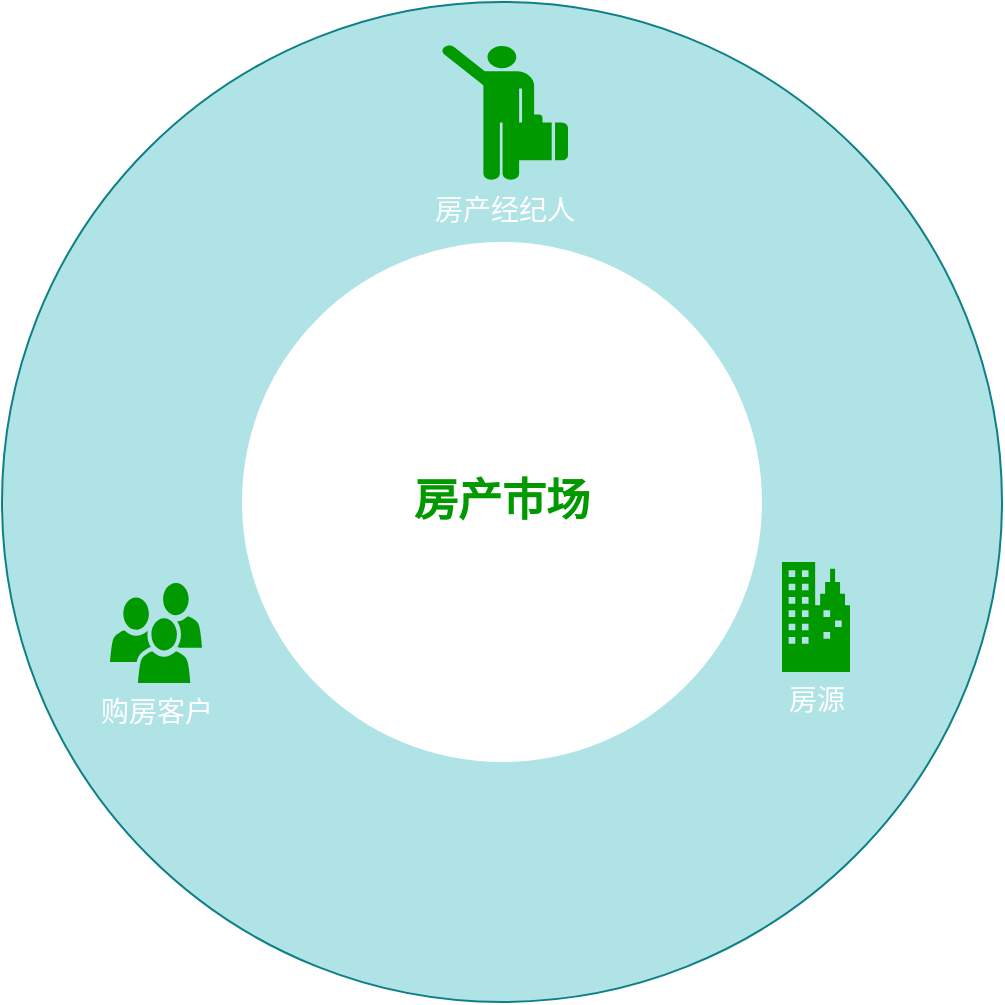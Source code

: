 <mxfile version="13.10.4" type="github">
  <diagram name="Page-1" id="3e8102d1-ef87-2e61-34e1-82d9a586fe2e">
    <mxGraphModel dx="1052" dy="554" grid="1" gridSize="10" guides="1" tooltips="1" connect="1" arrows="1" fold="1" page="1" pageScale="1" pageWidth="1100" pageHeight="850" background="#ffffff" math="0" shadow="0">
      <root>
        <mxCell id="0" />
        <mxCell id="1" parent="0" />
        <mxCell id="70666756c84bb93c-1" value="" style="ellipse;whiteSpace=wrap;html=1;rounded=0;shadow=0;comic=0;strokeWidth=1;fontFamily=Verdana;fontSize=14;fillColor=#b0e3e6;strokeColor=#0e8088;" parent="1" vertex="1">
          <mxGeometry x="90" y="110" width="500" height="500" as="geometry" />
        </mxCell>
        <mxCell id="70666756c84bb93c-2" value="&lt;font color=&quot;#009900&quot;&gt;房产市场&lt;/font&gt;" style="ellipse;whiteSpace=wrap;html=1;rounded=0;shadow=0;comic=0;strokeWidth=1;fontFamily=Verdana;fontSize=22;strokeColor=none;fillColor=#ffffff;fontColor=#0069D1;fontStyle=1" parent="1" vertex="1">
          <mxGeometry x="210" y="230" width="260" height="260" as="geometry" />
        </mxCell>
        <mxCell id="70666756c84bb93c-5" value="购房客户" style="shadow=0;dashed=0;html=1;strokeColor=none;labelPosition=center;verticalLabelPosition=bottom;verticalAlign=top;shape=mxgraph.office.users.users;rounded=0;comic=0;fontFamily=Verdana;fontSize=14;fontColor=#FFFFFF;fillColor=#009900;" parent="1" vertex="1">
          <mxGeometry x="144" y="400.5" width="46" height="50" as="geometry" />
        </mxCell>
        <mxCell id="70666756c84bb93c-11" value="房源" style="shadow=0;dashed=0;html=1;strokeColor=none;labelPosition=center;verticalLabelPosition=bottom;verticalAlign=top;shape=mxgraph.office.concepts.on_premises;rounded=0;comic=0;fontFamily=Verdana;fontSize=14;fontColor=#FFFFFF;fillColor=#009900;" parent="1" vertex="1">
          <mxGeometry x="480" y="390" width="34" height="55" as="geometry" />
        </mxCell>
        <mxCell id="PunX1s-PFCRW8iPzY49S-1" value="&lt;span style=&quot;font-size: 14px&quot;&gt;房产经纪人&lt;/span&gt;" style="shape=mxgraph.signs.travel.arriving_flights;html=1;pointerEvents=1;strokeColor=none;verticalLabelPosition=bottom;verticalAlign=top;align=center;fontFamily=Verdana;fillColor=#009900;labelBackgroundColor=none;fontColor=#FFFFFF;" vertex="1" parent="1">
          <mxGeometry x="308" y="130" width="65" height="70" as="geometry" />
        </mxCell>
      </root>
    </mxGraphModel>
  </diagram>
</mxfile>
